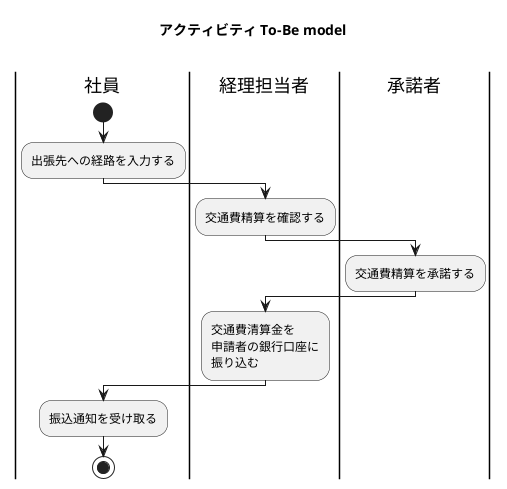 @startuml to-be.png
skinparam monochrome true
skinparam defaultFontName Ricty
skinparam shadowing false
hide footbox
skinparam classAttributeIconSize 0

title アクティビティ To-Be model\n

|社員|
start
:出張先への経路を入力する;
|経理担当者|
:交通費精算を確認する;
|承諾者|
:交通費精算を承諾する;
|経理担当者|
:交通費清算金を\n申請者の銀行口座に\n振り込む;
|社員|
:振込通知を受け取る;
stop

@enduml
